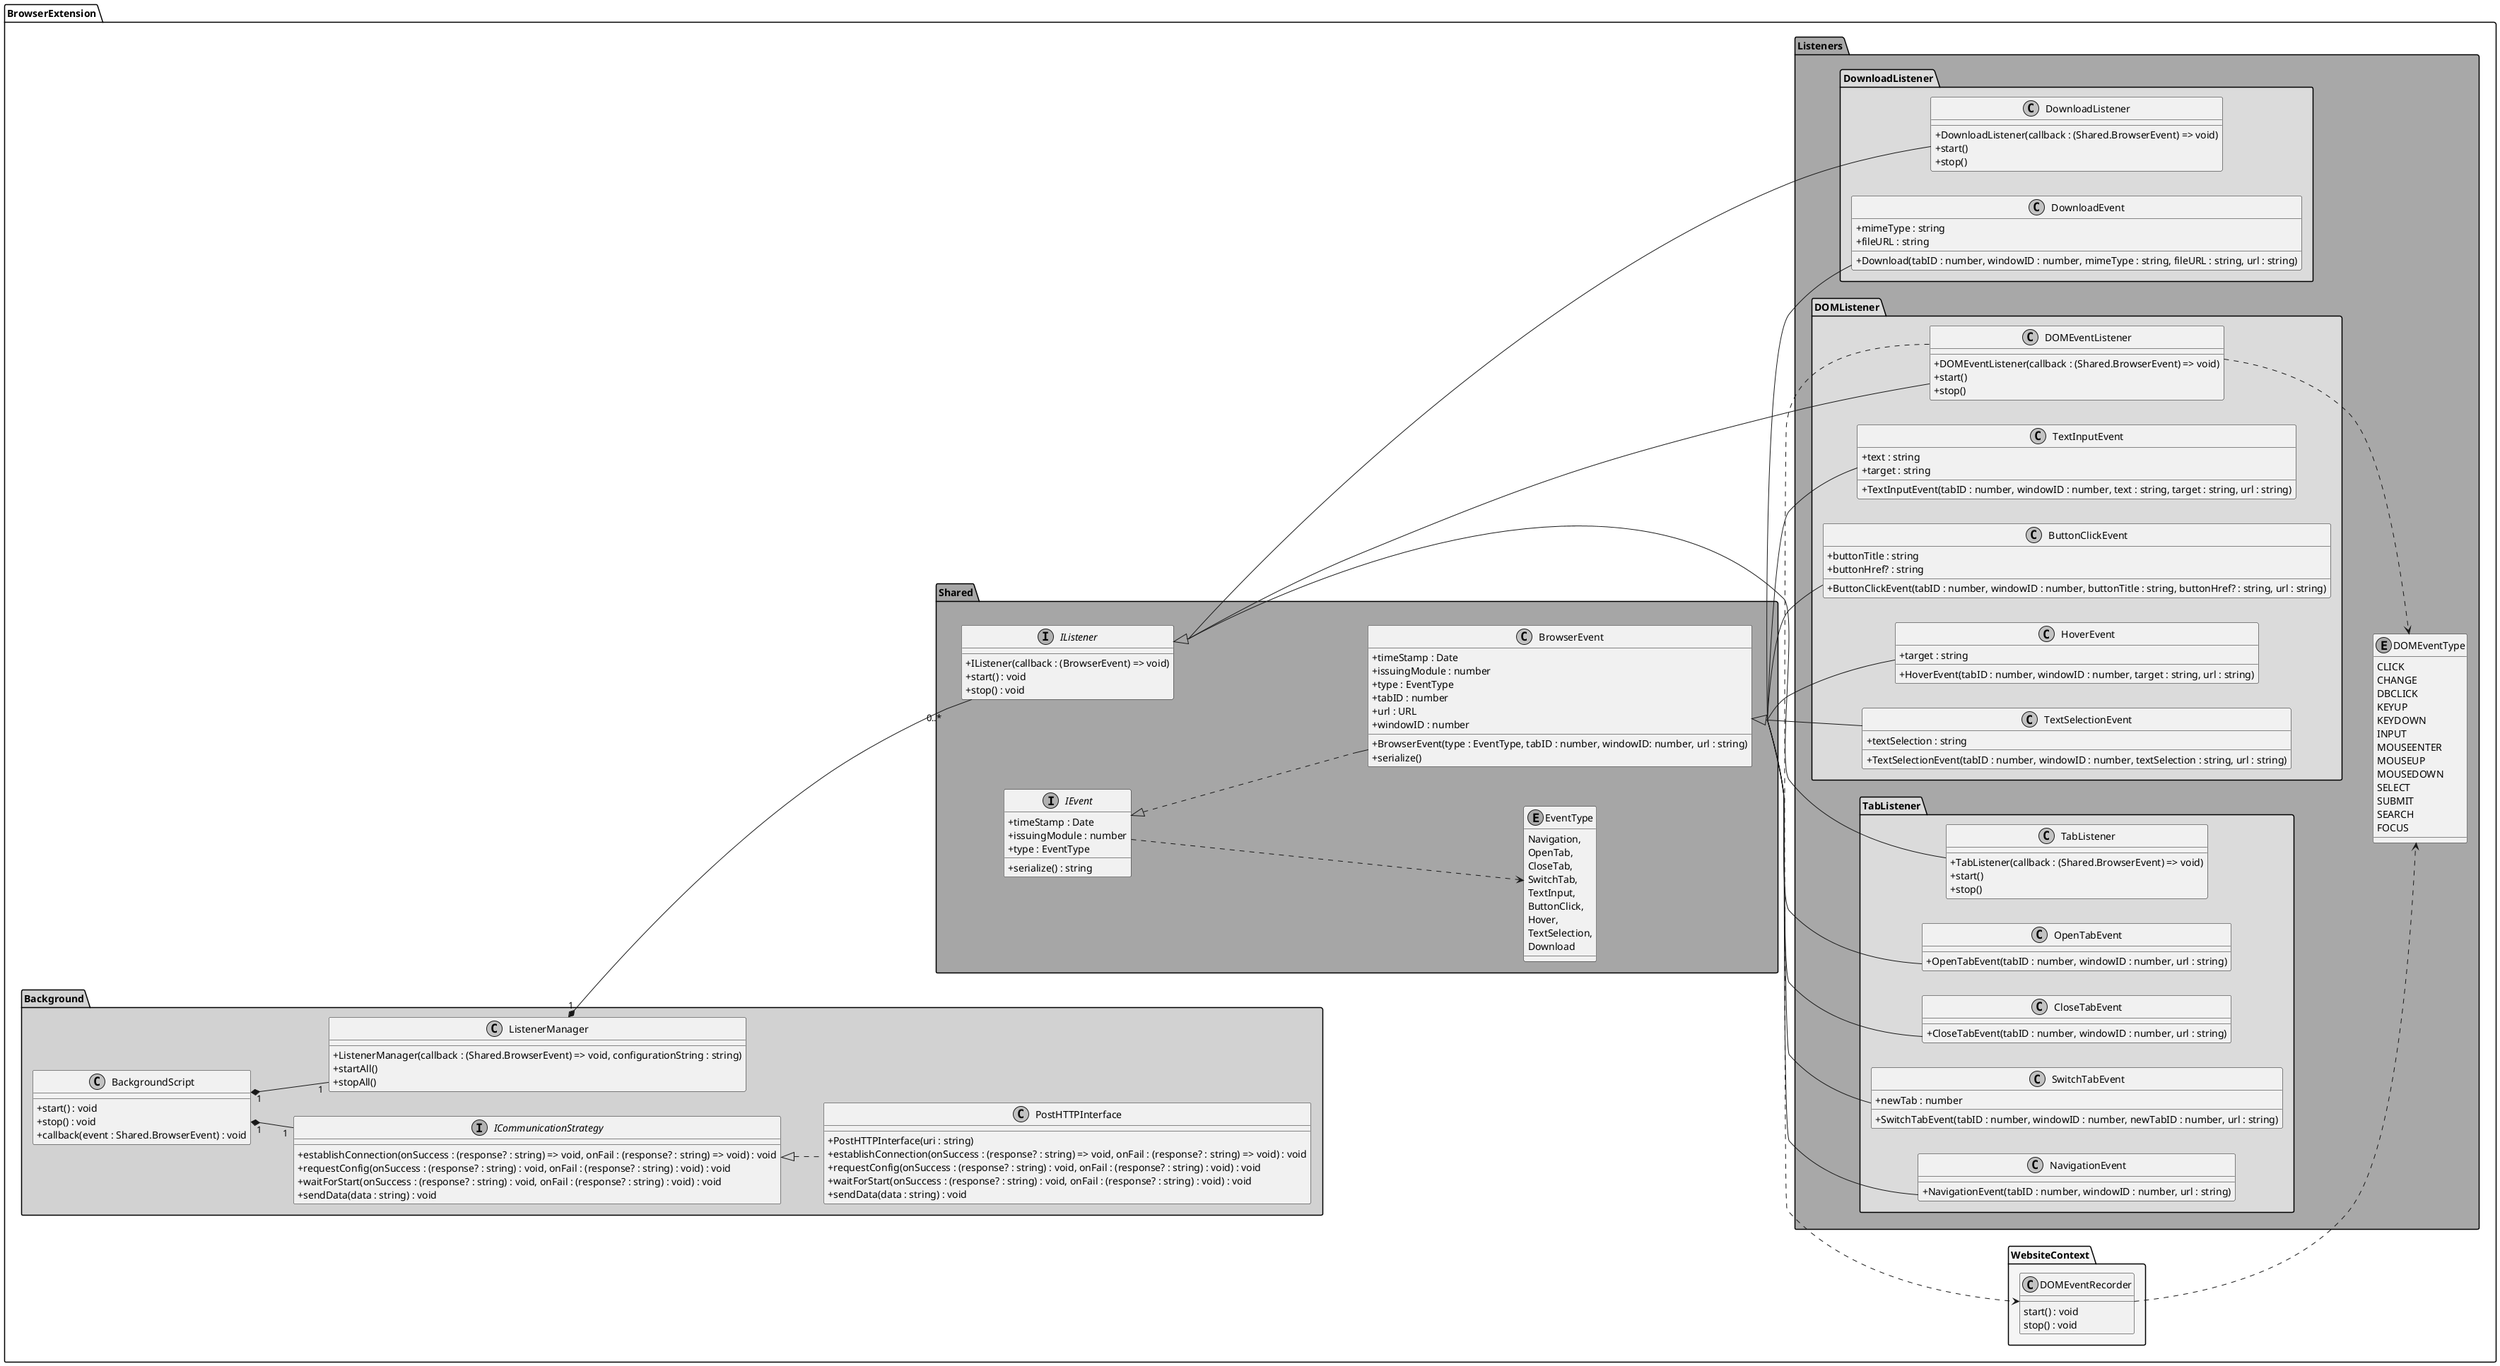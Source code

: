 @startuml
'skinparam linetype ortho
skinparam monochrome true
skinparam classAttributeIconSize 0
'skinparam backgroundColor transparent
'skinparam classBackgroundColor transparent
'skinparam style strictuml
skinparam groupInheritance 3
left to right direction
namespace BrowserExtension {
namespace Shared #A1AAA1 {

	enum EventType {
		Navigation,
		OpenTab,
		CloseTab,
		SwitchTab,
		TextInput,
		ButtonClick,
		Hover,
		TextSelection,
		Download
	}

	interface IListener {
		+ IListener(callback : (BrowserEvent) => void)
		+ start() : void
		+ stop() : void
	}

	interface IEvent {
		+ timeStamp : Date
		+ issuingModule : number
		+ type : EventType
		+ serialize() : string
	}
	IEvent ..> EventType

	
	IEvent <|.. BrowserEvent
	class BrowserEvent {
        + BrowserEvent(type : EventType, tabID : number, windowID: number, url : string)
		+ timeStamp : Date
		+ issuingModule : number
		+ type : EventType
		+ serialize()
		+ tabID : number
		+ url : URL
        + windowID : number
	}

}
namespace Background #D1D1DD {
	class BackgroundScript {
		+ start() : void
		+ stop() : void
		+ callback(event : Shared.BrowserEvent) : void
	}

    class ListenerManager {
        + ListenerManager(callback : (Shared.BrowserEvent) => void, configurationString : string)
        + startAll()
        + stopAll()
    }

	interface ICommunicationStrategy {
        + establishConnection(onSuccess : (response? : string) => void, onFail : (response? : string) => void) : void
		+ requestConfig(onSuccess : (response? : string) : void, onFail : (response? : string) : void) : void
		+ waitForStart(onSuccess : (response? : string) : void, onFail : (response? : string) : void) : void
		+ sendData(data : string) : void
	}
	class PostHTTPInterface implements ICommunicationStrategy {
		+ PostHTTPInterface(uri : string)
        + establishConnection(onSuccess : (response? : string) => void, onFail : (response? : string) => void) : void
		+ requestConfig(onSuccess : (response? : string) : void, onFail : (response? : string) : void) : void
		+ waitForStart(onSuccess : (response? : string) : void, onFail : (response? : string) : void) : void
		+ sendData(data : string) : void
	}

	BackgroundScript "1" *-- "1" ListenerManager
	ListenerManager "1" *-- "0..*" BrowserExtension.Shared.IListener
	BackgroundScript "1" *-- "1" ICommunicationStrategy

}
namespace Listeners #AAAAA1{
	namespace TabListener #DDDDD1 {
		class TabListener implements BrowserExtension.Shared.IListener {
			+ TabListener(callback : (Shared.BrowserEvent) => void)
			+ start()
			+ stop()
		}
		class OpenTabEvent extends BrowserExtension.Shared.BrowserEvent {
			+ OpenTabEvent(tabID : number, windowID : number, url : string)
		}
		class CloseTabEvent extends BrowserExtension.Shared.BrowserEvent {
			+ CloseTabEvent(tabID : number, windowID : number, url : string)
		}
		class SwitchTabEvent extends BrowserExtension.Shared.BrowserEvent {
			+ newTab : number
			+ SwitchTabEvent(tabID : number, windowID : number, newTabID : number, url : string)
		}
		class NavigationEvent extends BrowserExtension.Shared.BrowserEvent {
			+ NavigationEvent(tabID : number, windowID : number, url : string)
		}
	}
	namespace DOMListener #DDDDD1{
		class DOMEventListener implements BrowserExtension.Shared.IListener {
			+ DOMEventListener(callback : (Shared.BrowserEvent) => void)
			+ start()
			+ stop()
		}
        DOMEventListener ..> BrowserExtension.Listeners.DOMEventType
		class TextInputEvent extends BrowserExtension.Shared.BrowserEvent {
			+ text : string
			+ target : string
			+ TextInputEvent(tabID : number, windowID : number, text : string, target : string, url : string)
		}
		class ButtonClickEvent extends BrowserExtension.Shared.BrowserEvent {
			+ buttonTitle : string
			+ buttonHref? : string
			+ ButtonClickEvent(tabID : number, windowID : number, buttonTitle : string, buttonHref? : string, url : string)
		}
		class HoverEvent extends BrowserExtension.Shared.BrowserEvent {
			+ target : string
			+ HoverEvent(tabID : number, windowID : number, target : string, url : string)
		}
		class TextSelectionEvent extends BrowserExtension.Shared.BrowserEvent {
			+ textSelection : string
			+ TextSelectionEvent(tabID : number, windowID : number, textSelection : string, url : string)
		}
	}
	namespace DownloadListener #DDDDD1{
		class DownloadListener implements BrowserExtension.Shared.IListener {
			+ DownloadListener(callback : (Shared.BrowserEvent) => void)
			+ start()
			+ stop()
		}
		class DownloadEvent extends BrowserExtension.Shared.BrowserEvent {
		    + mimeType : string
		    + fileURL : string
		    + Download(tabID : number, windowID : number, mimeType : string, fileURL : string, url : string)
		}
	}
	enum DOMEventType {
		CLICK
		CHANGE
		DBCLICK
		KEYUP
		KEYDOWN
		INPUT
		MOUSEENTER
		MOUSEUP
		MOUSEDOWN
		SELECT
		SUBMIT
		SEARCH
		FOCUS
	}
}
namespace WebsiteContext #FFF1F1 {
	class DOMEventRecorder {
		start() : void
		stop() : void
	}
	DOMEventRecorder ..> BrowserExtension.Listeners.DOMEventType
	BrowserExtension.Listeners.DOMListener.DOMEventListener ..> DOMEventRecorder
}
}
@enduml
